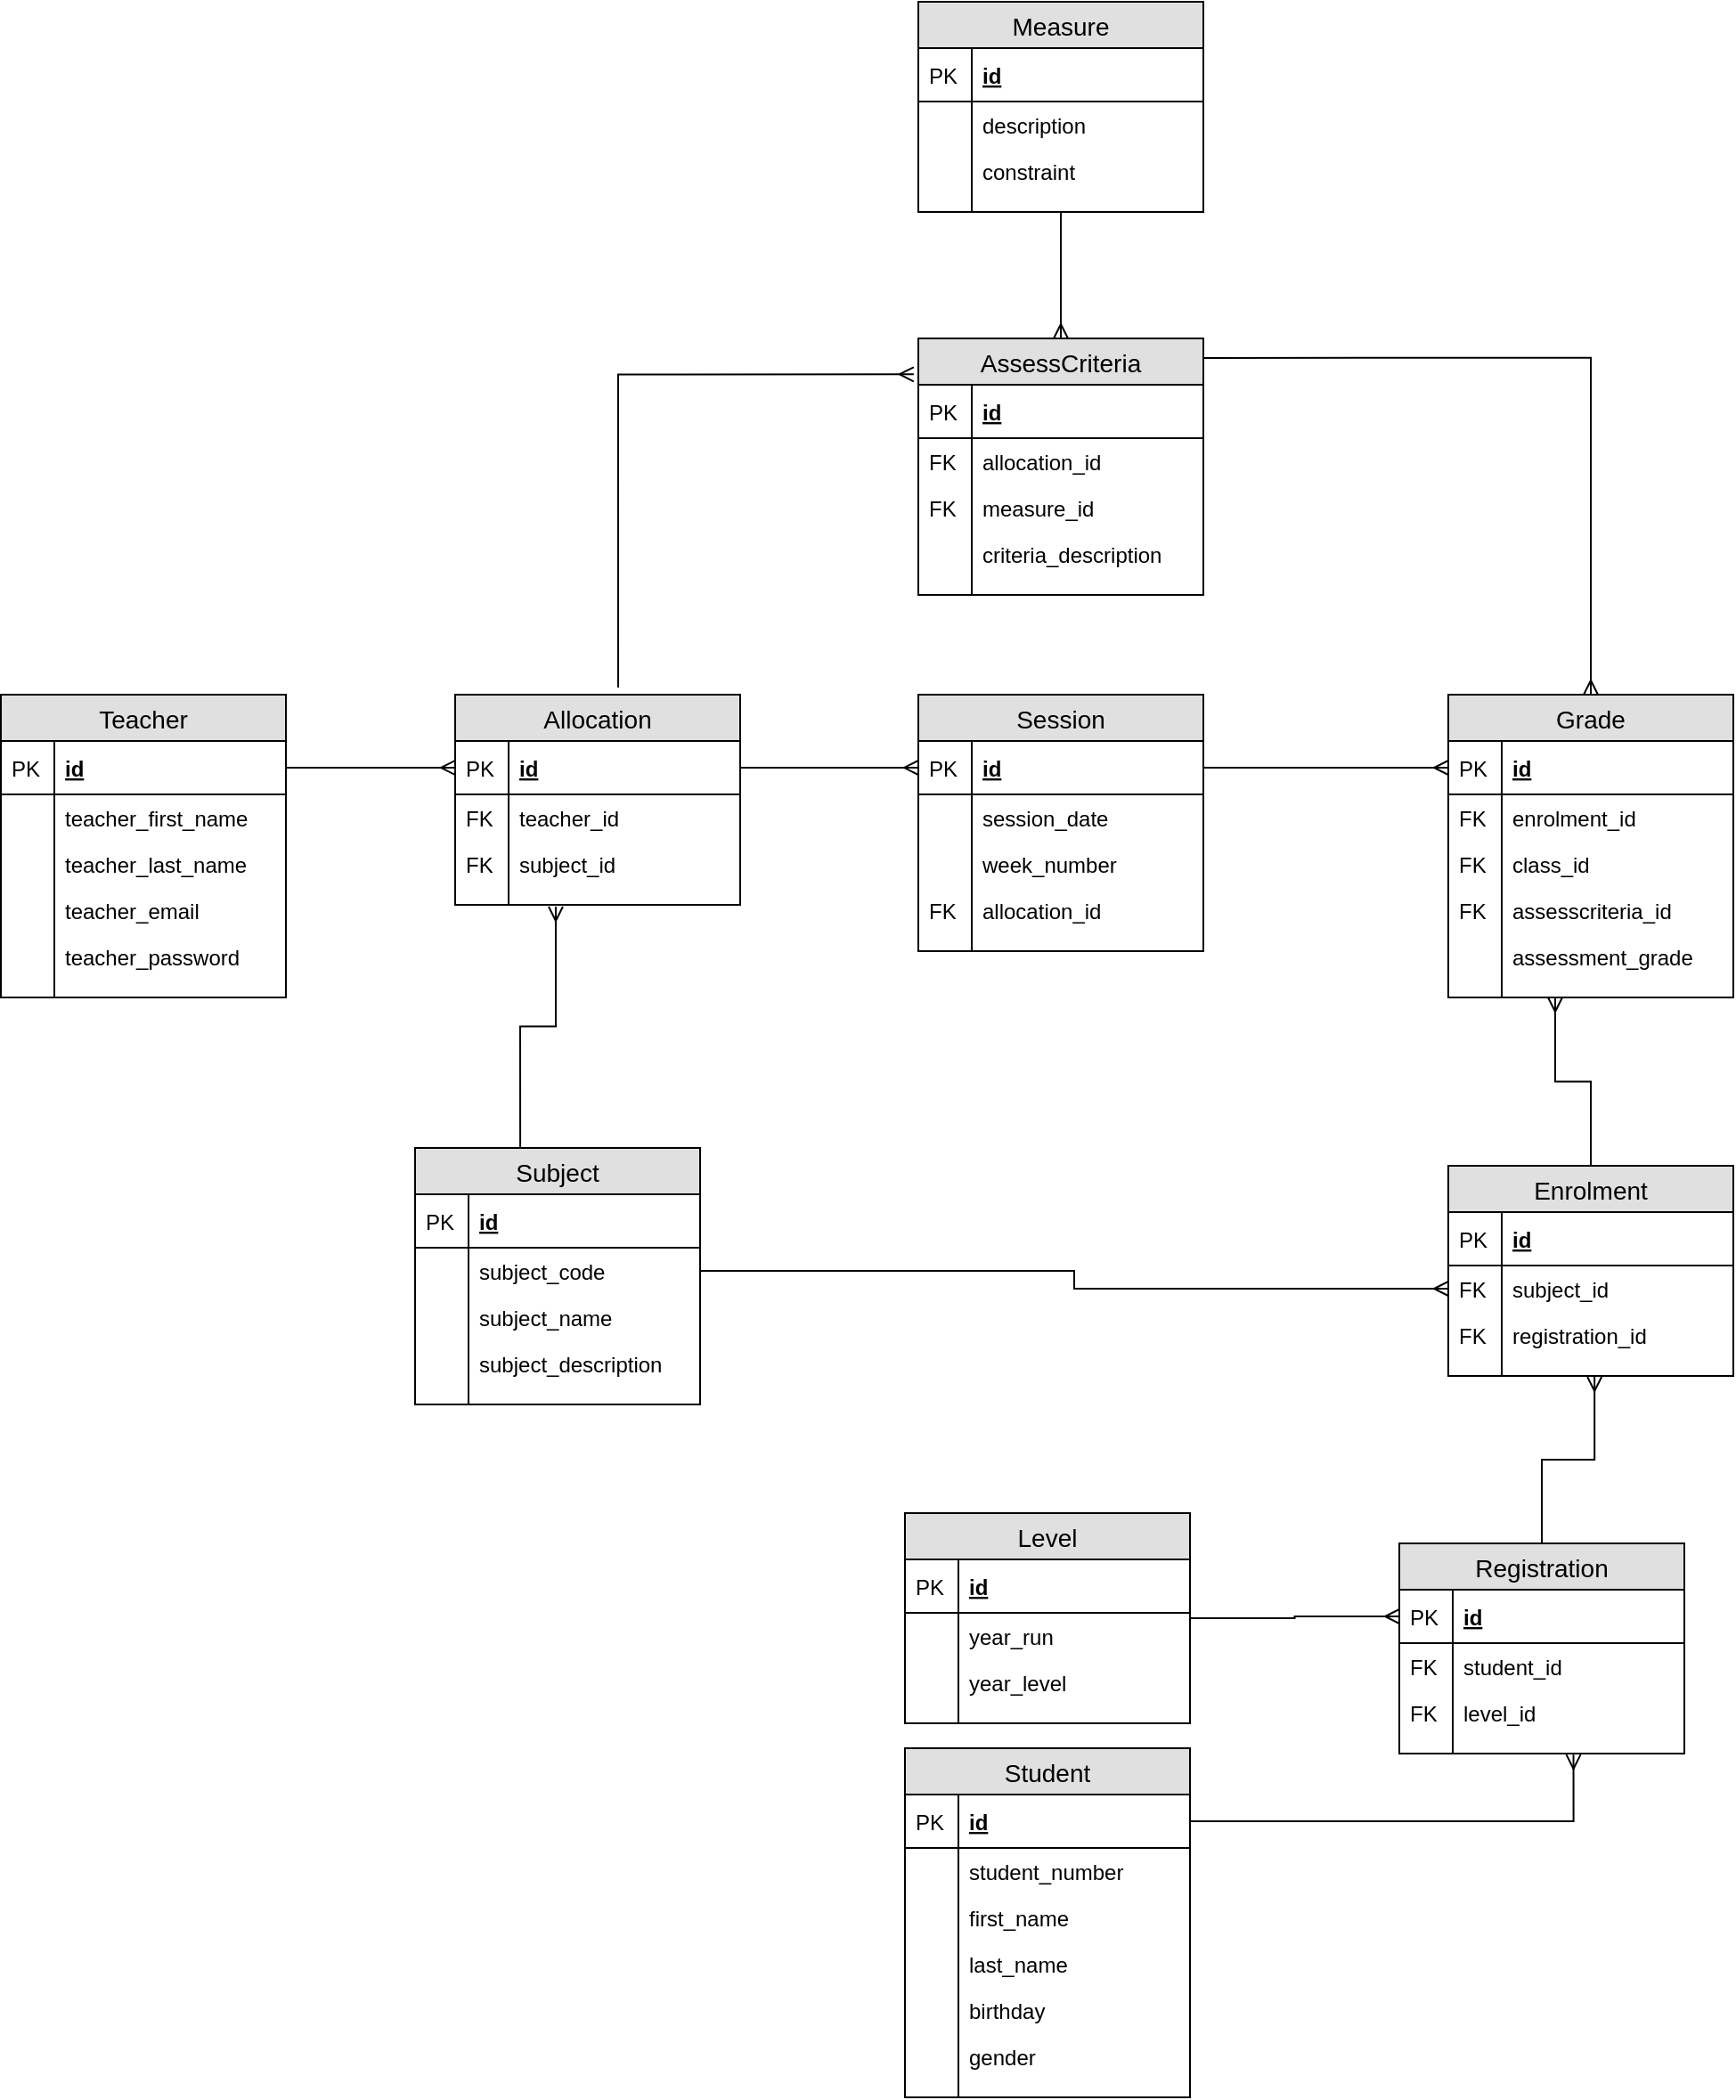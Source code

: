 <mxfile version="11.1.4" type="device"><diagram id="lTdD8TA1jYF_48Y1YNjF" name="Page-1"><mxGraphModel dx="1950" dy="767" grid="1" gridSize="10" guides="1" tooltips="1" connect="1" arrows="1" fold="1" page="1" pageScale="1" pageWidth="827" pageHeight="1169" math="0" shadow="0"><root><mxCell id="0"/><mxCell id="1" parent="0"/><mxCell id="vN0NbCQ3C35ymTK5zafw-1" value="Student" style="swimlane;fontStyle=0;childLayout=stackLayout;horizontal=1;startSize=26;fillColor=#e0e0e0;horizontalStack=0;resizeParent=1;resizeParentMax=0;resizeLast=0;collapsible=1;marginBottom=0;swimlaneFillColor=#ffffff;align=center;fontSize=14;" parent="1" vertex="1"><mxGeometry x="-205" y="1021.5" width="160" height="196" as="geometry"/></mxCell><mxCell id="vN0NbCQ3C35ymTK5zafw-2" value="id" style="shape=partialRectangle;top=0;left=0;right=0;bottom=1;align=left;verticalAlign=middle;fillColor=none;spacingLeft=34;spacingRight=4;overflow=hidden;rotatable=0;points=[[0,0.5],[1,0.5]];portConstraint=eastwest;dropTarget=0;fontStyle=5;fontSize=12;" parent="vN0NbCQ3C35ymTK5zafw-1" vertex="1"><mxGeometry y="26" width="160" height="30" as="geometry"/></mxCell><mxCell id="vN0NbCQ3C35ymTK5zafw-3" value="PK" style="shape=partialRectangle;top=0;left=0;bottom=0;fillColor=none;align=left;verticalAlign=middle;spacingLeft=4;spacingRight=4;overflow=hidden;rotatable=0;points=[];portConstraint=eastwest;part=1;fontSize=12;" parent="vN0NbCQ3C35ymTK5zafw-2" vertex="1" connectable="0"><mxGeometry width="30" height="30" as="geometry"/></mxCell><mxCell id="vN0NbCQ3C35ymTK5zafw-4" value="student_number" style="shape=partialRectangle;top=0;left=0;right=0;bottom=0;align=left;verticalAlign=top;fillColor=none;spacingLeft=34;spacingRight=4;overflow=hidden;rotatable=0;points=[[0,0.5],[1,0.5]];portConstraint=eastwest;dropTarget=0;fontSize=12;" parent="vN0NbCQ3C35ymTK5zafw-1" vertex="1"><mxGeometry y="56" width="160" height="26" as="geometry"/></mxCell><mxCell id="vN0NbCQ3C35ymTK5zafw-5" value="" style="shape=partialRectangle;top=0;left=0;bottom=0;fillColor=none;align=left;verticalAlign=top;spacingLeft=4;spacingRight=4;overflow=hidden;rotatable=0;points=[];portConstraint=eastwest;part=1;fontSize=12;" parent="vN0NbCQ3C35ymTK5zafw-4" vertex="1" connectable="0"><mxGeometry width="30" height="26" as="geometry"/></mxCell><mxCell id="vN0NbCQ3C35ymTK5zafw-17" value="first_name" style="shape=partialRectangle;top=0;left=0;right=0;bottom=0;align=left;verticalAlign=top;fillColor=none;spacingLeft=34;spacingRight=4;overflow=hidden;rotatable=0;points=[[0,0.5],[1,0.5]];portConstraint=eastwest;dropTarget=0;fontSize=12;" parent="vN0NbCQ3C35ymTK5zafw-1" vertex="1"><mxGeometry y="82" width="160" height="26" as="geometry"/></mxCell><mxCell id="vN0NbCQ3C35ymTK5zafw-18" value="" style="shape=partialRectangle;top=0;left=0;bottom=0;fillColor=none;align=left;verticalAlign=top;spacingLeft=4;spacingRight=4;overflow=hidden;rotatable=0;points=[];portConstraint=eastwest;part=1;fontSize=12;" parent="vN0NbCQ3C35ymTK5zafw-17" vertex="1" connectable="0"><mxGeometry width="30" height="26" as="geometry"/></mxCell><mxCell id="vN0NbCQ3C35ymTK5zafw-6" value="last_name" style="shape=partialRectangle;top=0;left=0;right=0;bottom=0;align=left;verticalAlign=top;fillColor=none;spacingLeft=34;spacingRight=4;overflow=hidden;rotatable=0;points=[[0,0.5],[1,0.5]];portConstraint=eastwest;dropTarget=0;fontSize=12;" parent="vN0NbCQ3C35ymTK5zafw-1" vertex="1"><mxGeometry y="108" width="160" height="26" as="geometry"/></mxCell><mxCell id="vN0NbCQ3C35ymTK5zafw-7" value="" style="shape=partialRectangle;top=0;left=0;bottom=0;fillColor=none;align=left;verticalAlign=top;spacingLeft=4;spacingRight=4;overflow=hidden;rotatable=0;points=[];portConstraint=eastwest;part=1;fontSize=12;" parent="vN0NbCQ3C35ymTK5zafw-6" vertex="1" connectable="0"><mxGeometry width="30" height="26" as="geometry"/></mxCell><mxCell id="vN0NbCQ3C35ymTK5zafw-8" value="birthday" style="shape=partialRectangle;top=0;left=0;right=0;bottom=0;align=left;verticalAlign=top;fillColor=none;spacingLeft=34;spacingRight=4;overflow=hidden;rotatable=0;points=[[0,0.5],[1,0.5]];portConstraint=eastwest;dropTarget=0;fontSize=12;" parent="vN0NbCQ3C35ymTK5zafw-1" vertex="1"><mxGeometry y="134" width="160" height="26" as="geometry"/></mxCell><mxCell id="vN0NbCQ3C35ymTK5zafw-9" value="" style="shape=partialRectangle;top=0;left=0;bottom=0;fillColor=none;align=left;verticalAlign=top;spacingLeft=4;spacingRight=4;overflow=hidden;rotatable=0;points=[];portConstraint=eastwest;part=1;fontSize=12;" parent="vN0NbCQ3C35ymTK5zafw-8" vertex="1" connectable="0"><mxGeometry width="30" height="26" as="geometry"/></mxCell><mxCell id="vN0NbCQ3C35ymTK5zafw-15" value="gender" style="shape=partialRectangle;top=0;left=0;right=0;bottom=0;align=left;verticalAlign=top;fillColor=none;spacingLeft=34;spacingRight=4;overflow=hidden;rotatable=0;points=[[0,0.5],[1,0.5]];portConstraint=eastwest;dropTarget=0;fontSize=12;" parent="vN0NbCQ3C35ymTK5zafw-1" vertex="1"><mxGeometry y="160" width="160" height="26" as="geometry"/></mxCell><mxCell id="vN0NbCQ3C35ymTK5zafw-16" value="" style="shape=partialRectangle;top=0;left=0;bottom=0;fillColor=none;align=left;verticalAlign=top;spacingLeft=4;spacingRight=4;overflow=hidden;rotatable=0;points=[];portConstraint=eastwest;part=1;fontSize=12;" parent="vN0NbCQ3C35ymTK5zafw-15" vertex="1" connectable="0"><mxGeometry width="30" height="26" as="geometry"/></mxCell><mxCell id="vN0NbCQ3C35ymTK5zafw-10" value="" style="shape=partialRectangle;top=0;left=0;right=0;bottom=0;align=left;verticalAlign=top;fillColor=none;spacingLeft=34;spacingRight=4;overflow=hidden;rotatable=0;points=[[0,0.5],[1,0.5]];portConstraint=eastwest;dropTarget=0;fontSize=12;" parent="vN0NbCQ3C35ymTK5zafw-1" vertex="1"><mxGeometry y="186" width="160" height="10" as="geometry"/></mxCell><mxCell id="vN0NbCQ3C35ymTK5zafw-11" value="" style="shape=partialRectangle;top=0;left=0;bottom=0;fillColor=none;align=left;verticalAlign=top;spacingLeft=4;spacingRight=4;overflow=hidden;rotatable=0;points=[];portConstraint=eastwest;part=1;fontSize=12;" parent="vN0NbCQ3C35ymTK5zafw-10" vertex="1" connectable="0"><mxGeometry width="30" height="10" as="geometry"/></mxCell><mxCell id="rYZXBtcoR5R6c33rj76q-25" style="edgeStyle=orthogonalEdgeStyle;rounded=0;orthogonalLoop=1;jettySize=auto;html=1;entryX=0;entryY=0.5;entryDx=0;entryDy=0;endArrow=ERmany;endFill=0;" parent="1" source="vN0NbCQ3C35ymTK5zafw-21" target="vN0NbCQ3C35ymTK5zafw-41" edge="1"><mxGeometry relative="1" as="geometry"/></mxCell><mxCell id="vN0NbCQ3C35ymTK5zafw-21" value="Level" style="swimlane;fontStyle=0;childLayout=stackLayout;horizontal=1;startSize=26;fillColor=#e0e0e0;horizontalStack=0;resizeParent=1;resizeParentMax=0;resizeLast=0;collapsible=1;marginBottom=0;swimlaneFillColor=#ffffff;align=center;fontSize=14;" parent="1" vertex="1"><mxGeometry x="-205" y="889.5" width="160" height="118" as="geometry"/></mxCell><mxCell id="vN0NbCQ3C35ymTK5zafw-22" value="id" style="shape=partialRectangle;top=0;left=0;right=0;bottom=1;align=left;verticalAlign=middle;fillColor=none;spacingLeft=34;spacingRight=4;overflow=hidden;rotatable=0;points=[[0,0.5],[1,0.5]];portConstraint=eastwest;dropTarget=0;fontStyle=5;fontSize=12;" parent="vN0NbCQ3C35ymTK5zafw-21" vertex="1"><mxGeometry y="26" width="160" height="30" as="geometry"/></mxCell><mxCell id="vN0NbCQ3C35ymTK5zafw-23" value="PK" style="shape=partialRectangle;top=0;left=0;bottom=0;fillColor=none;align=left;verticalAlign=middle;spacingLeft=4;spacingRight=4;overflow=hidden;rotatable=0;points=[];portConstraint=eastwest;part=1;fontSize=12;" parent="vN0NbCQ3C35ymTK5zafw-22" vertex="1" connectable="0"><mxGeometry width="30" height="30" as="geometry"/></mxCell><mxCell id="vN0NbCQ3C35ymTK5zafw-24" value="year_run" style="shape=partialRectangle;top=0;left=0;right=0;bottom=0;align=left;verticalAlign=top;fillColor=none;spacingLeft=34;spacingRight=4;overflow=hidden;rotatable=0;points=[[0,0.5],[1,0.5]];portConstraint=eastwest;dropTarget=0;fontSize=12;" parent="vN0NbCQ3C35ymTK5zafw-21" vertex="1"><mxGeometry y="56" width="160" height="26" as="geometry"/></mxCell><mxCell id="vN0NbCQ3C35ymTK5zafw-25" value="" style="shape=partialRectangle;top=0;left=0;bottom=0;fillColor=none;align=left;verticalAlign=top;spacingLeft=4;spacingRight=4;overflow=hidden;rotatable=0;points=[];portConstraint=eastwest;part=1;fontSize=12;" parent="vN0NbCQ3C35ymTK5zafw-24" vertex="1" connectable="0"><mxGeometry width="30" height="26" as="geometry"/></mxCell><mxCell id="vN0NbCQ3C35ymTK5zafw-26" value="year_level" style="shape=partialRectangle;top=0;left=0;right=0;bottom=0;align=left;verticalAlign=top;fillColor=none;spacingLeft=34;spacingRight=4;overflow=hidden;rotatable=0;points=[[0,0.5],[1,0.5]];portConstraint=eastwest;dropTarget=0;fontSize=12;" parent="vN0NbCQ3C35ymTK5zafw-21" vertex="1"><mxGeometry y="82" width="160" height="26" as="geometry"/></mxCell><mxCell id="vN0NbCQ3C35ymTK5zafw-27" value="" style="shape=partialRectangle;top=0;left=0;bottom=0;fillColor=none;align=left;verticalAlign=top;spacingLeft=4;spacingRight=4;overflow=hidden;rotatable=0;points=[];portConstraint=eastwest;part=1;fontSize=12;" parent="vN0NbCQ3C35ymTK5zafw-26" vertex="1" connectable="0"><mxGeometry width="30" height="26" as="geometry"/></mxCell><mxCell id="vN0NbCQ3C35ymTK5zafw-36" value="" style="shape=partialRectangle;top=0;left=0;right=0;bottom=0;align=left;verticalAlign=top;fillColor=none;spacingLeft=34;spacingRight=4;overflow=hidden;rotatable=0;points=[[0,0.5],[1,0.5]];portConstraint=eastwest;dropTarget=0;fontSize=12;" parent="vN0NbCQ3C35ymTK5zafw-21" vertex="1"><mxGeometry y="108" width="160" height="10" as="geometry"/></mxCell><mxCell id="vN0NbCQ3C35ymTK5zafw-37" value="" style="shape=partialRectangle;top=0;left=0;bottom=0;fillColor=none;align=left;verticalAlign=top;spacingLeft=4;spacingRight=4;overflow=hidden;rotatable=0;points=[];portConstraint=eastwest;part=1;fontSize=12;" parent="vN0NbCQ3C35ymTK5zafw-36" vertex="1" connectable="0"><mxGeometry width="30" height="10" as="geometry"/></mxCell><mxCell id="rYZXBtcoR5R6c33rj76q-24" style="edgeStyle=orthogonalEdgeStyle;rounded=0;orthogonalLoop=1;jettySize=auto;html=1;endArrow=ERmany;endFill=0;entryX=0.513;entryY=1.047;entryDx=0;entryDy=0;entryPerimeter=0;" parent="1" source="vN0NbCQ3C35ymTK5zafw-40" target="rYZXBtcoR5R6c33rj76q-10" edge="1"><mxGeometry relative="1" as="geometry"><mxPoint x="152.5" y="808.5" as="targetPoint"/></mxGeometry></mxCell><mxCell id="vN0NbCQ3C35ymTK5zafw-40" value="Registration" style="swimlane;fontStyle=0;childLayout=stackLayout;horizontal=1;startSize=26;fillColor=#e0e0e0;horizontalStack=0;resizeParent=1;resizeParentMax=0;resizeLast=0;collapsible=1;marginBottom=0;swimlaneFillColor=#ffffff;align=center;fontSize=14;" parent="1" vertex="1"><mxGeometry x="72.5" y="906.5" width="160" height="118" as="geometry"/></mxCell><mxCell id="vN0NbCQ3C35ymTK5zafw-41" value="id" style="shape=partialRectangle;top=0;left=0;right=0;bottom=1;align=left;verticalAlign=middle;fillColor=none;spacingLeft=34;spacingRight=4;overflow=hidden;rotatable=0;points=[[0,0.5],[1,0.5]];portConstraint=eastwest;dropTarget=0;fontStyle=5;fontSize=12;" parent="vN0NbCQ3C35ymTK5zafw-40" vertex="1"><mxGeometry y="26" width="160" height="30" as="geometry"/></mxCell><mxCell id="vN0NbCQ3C35ymTK5zafw-42" value="PK" style="shape=partialRectangle;top=0;left=0;bottom=0;fillColor=none;align=left;verticalAlign=middle;spacingLeft=4;spacingRight=4;overflow=hidden;rotatable=0;points=[];portConstraint=eastwest;part=1;fontSize=12;" parent="vN0NbCQ3C35ymTK5zafw-41" vertex="1" connectable="0"><mxGeometry width="30" height="30" as="geometry"/></mxCell><mxCell id="vN0NbCQ3C35ymTK5zafw-43" value="student_id" style="shape=partialRectangle;top=0;left=0;right=0;bottom=0;align=left;verticalAlign=top;fillColor=none;spacingLeft=34;spacingRight=4;overflow=hidden;rotatable=0;points=[[0,0.5],[1,0.5]];portConstraint=eastwest;dropTarget=0;fontSize=12;" parent="vN0NbCQ3C35ymTK5zafw-40" vertex="1"><mxGeometry y="56" width="160" height="26" as="geometry"/></mxCell><mxCell id="vN0NbCQ3C35ymTK5zafw-44" value="FK" style="shape=partialRectangle;top=0;left=0;bottom=0;fillColor=none;align=left;verticalAlign=top;spacingLeft=4;spacingRight=4;overflow=hidden;rotatable=0;points=[];portConstraint=eastwest;part=1;fontSize=12;" parent="vN0NbCQ3C35ymTK5zafw-43" vertex="1" connectable="0"><mxGeometry width="30" height="26" as="geometry"/></mxCell><mxCell id="vN0NbCQ3C35ymTK5zafw-45" value="level_id" style="shape=partialRectangle;top=0;left=0;right=0;bottom=0;align=left;verticalAlign=top;fillColor=none;spacingLeft=34;spacingRight=4;overflow=hidden;rotatable=0;points=[[0,0.5],[1,0.5]];portConstraint=eastwest;dropTarget=0;fontSize=12;" parent="vN0NbCQ3C35ymTK5zafw-40" vertex="1"><mxGeometry y="82" width="160" height="26" as="geometry"/></mxCell><mxCell id="vN0NbCQ3C35ymTK5zafw-46" value="FK" style="shape=partialRectangle;top=0;left=0;bottom=0;fillColor=none;align=left;verticalAlign=top;spacingLeft=4;spacingRight=4;overflow=hidden;rotatable=0;points=[];portConstraint=eastwest;part=1;fontSize=12;" parent="vN0NbCQ3C35ymTK5zafw-45" vertex="1" connectable="0"><mxGeometry width="30" height="26" as="geometry"/></mxCell><mxCell id="vN0NbCQ3C35ymTK5zafw-47" value="" style="shape=partialRectangle;top=0;left=0;right=0;bottom=0;align=left;verticalAlign=top;fillColor=none;spacingLeft=34;spacingRight=4;overflow=hidden;rotatable=0;points=[[0,0.5],[1,0.5]];portConstraint=eastwest;dropTarget=0;fontSize=12;" parent="vN0NbCQ3C35ymTK5zafw-40" vertex="1"><mxGeometry y="108" width="160" height="10" as="geometry"/></mxCell><mxCell id="vN0NbCQ3C35ymTK5zafw-48" value="" style="shape=partialRectangle;top=0;left=0;bottom=0;fillColor=none;align=left;verticalAlign=top;spacingLeft=4;spacingRight=4;overflow=hidden;rotatable=0;points=[];portConstraint=eastwest;part=1;fontSize=12;" parent="vN0NbCQ3C35ymTK5zafw-47" vertex="1" connectable="0"><mxGeometry width="30" height="10" as="geometry"/></mxCell><mxCell id="vN0NbCQ3C35ymTK5zafw-57" value="Teacher" style="swimlane;fontStyle=0;childLayout=stackLayout;horizontal=1;startSize=26;fillColor=#e0e0e0;horizontalStack=0;resizeParent=1;resizeParentMax=0;resizeLast=0;collapsible=1;marginBottom=0;swimlaneFillColor=#ffffff;align=center;fontSize=14;" parent="1" vertex="1"><mxGeometry x="-712.5" y="430" width="160" height="170" as="geometry"/></mxCell><mxCell id="vN0NbCQ3C35ymTK5zafw-58" value="id" style="shape=partialRectangle;top=0;left=0;right=0;bottom=1;align=left;verticalAlign=middle;fillColor=none;spacingLeft=34;spacingRight=4;overflow=hidden;rotatable=0;points=[[0,0.5],[1,0.5]];portConstraint=eastwest;dropTarget=0;fontStyle=5;fontSize=12;" parent="vN0NbCQ3C35ymTK5zafw-57" vertex="1"><mxGeometry y="26" width="160" height="30" as="geometry"/></mxCell><mxCell id="vN0NbCQ3C35ymTK5zafw-59" value="PK" style="shape=partialRectangle;top=0;left=0;bottom=0;fillColor=none;align=left;verticalAlign=middle;spacingLeft=4;spacingRight=4;overflow=hidden;rotatable=0;points=[];portConstraint=eastwest;part=1;fontSize=12;" parent="vN0NbCQ3C35ymTK5zafw-58" vertex="1" connectable="0"><mxGeometry width="30" height="30" as="geometry"/></mxCell><mxCell id="vN0NbCQ3C35ymTK5zafw-60" value="teacher_first_name" style="shape=partialRectangle;top=0;left=0;right=0;bottom=0;align=left;verticalAlign=top;fillColor=none;spacingLeft=34;spacingRight=4;overflow=hidden;rotatable=0;points=[[0,0.5],[1,0.5]];portConstraint=eastwest;dropTarget=0;fontSize=12;" parent="vN0NbCQ3C35ymTK5zafw-57" vertex="1"><mxGeometry y="56" width="160" height="26" as="geometry"/></mxCell><mxCell id="vN0NbCQ3C35ymTK5zafw-61" value="" style="shape=partialRectangle;top=0;left=0;bottom=0;fillColor=none;align=left;verticalAlign=top;spacingLeft=4;spacingRight=4;overflow=hidden;rotatable=0;points=[];portConstraint=eastwest;part=1;fontSize=12;" parent="vN0NbCQ3C35ymTK5zafw-60" vertex="1" connectable="0"><mxGeometry width="30" height="26" as="geometry"/></mxCell><mxCell id="pyqoF9WILCzjpf2YK6mO-19" value="teacher_last_name" style="shape=partialRectangle;top=0;left=0;right=0;bottom=0;align=left;verticalAlign=top;fillColor=none;spacingLeft=34;spacingRight=4;overflow=hidden;rotatable=0;points=[[0,0.5],[1,0.5]];portConstraint=eastwest;dropTarget=0;fontSize=12;" vertex="1" parent="vN0NbCQ3C35ymTK5zafw-57"><mxGeometry y="82" width="160" height="26" as="geometry"/></mxCell><mxCell id="pyqoF9WILCzjpf2YK6mO-20" value="" style="shape=partialRectangle;top=0;left=0;bottom=0;fillColor=none;align=left;verticalAlign=top;spacingLeft=4;spacingRight=4;overflow=hidden;rotatable=0;points=[];portConstraint=eastwest;part=1;fontSize=12;" vertex="1" connectable="0" parent="pyqoF9WILCzjpf2YK6mO-19"><mxGeometry width="30" height="26" as="geometry"/></mxCell><mxCell id="vN0NbCQ3C35ymTK5zafw-62" value="teacher_email" style="shape=partialRectangle;top=0;left=0;right=0;bottom=0;align=left;verticalAlign=top;fillColor=none;spacingLeft=34;spacingRight=4;overflow=hidden;rotatable=0;points=[[0,0.5],[1,0.5]];portConstraint=eastwest;dropTarget=0;fontSize=12;" parent="vN0NbCQ3C35ymTK5zafw-57" vertex="1"><mxGeometry y="108" width="160" height="26" as="geometry"/></mxCell><mxCell id="vN0NbCQ3C35ymTK5zafw-63" value="" style="shape=partialRectangle;top=0;left=0;bottom=0;fillColor=none;align=left;verticalAlign=top;spacingLeft=4;spacingRight=4;overflow=hidden;rotatable=0;points=[];portConstraint=eastwest;part=1;fontSize=12;" parent="vN0NbCQ3C35ymTK5zafw-62" vertex="1" connectable="0"><mxGeometry width="30" height="26" as="geometry"/></mxCell><mxCell id="vN0NbCQ3C35ymTK5zafw-66" value="teacher_password" style="shape=partialRectangle;top=0;left=0;right=0;bottom=0;align=left;verticalAlign=top;fillColor=none;spacingLeft=34;spacingRight=4;overflow=hidden;rotatable=0;points=[[0,0.5],[1,0.5]];portConstraint=eastwest;dropTarget=0;fontSize=12;" parent="vN0NbCQ3C35ymTK5zafw-57" vertex="1"><mxGeometry y="134" width="160" height="26" as="geometry"/></mxCell><mxCell id="vN0NbCQ3C35ymTK5zafw-67" value="" style="shape=partialRectangle;top=0;left=0;bottom=0;fillColor=none;align=left;verticalAlign=top;spacingLeft=4;spacingRight=4;overflow=hidden;rotatable=0;points=[];portConstraint=eastwest;part=1;fontSize=12;" parent="vN0NbCQ3C35ymTK5zafw-66" vertex="1" connectable="0"><mxGeometry width="30" height="26" as="geometry"/></mxCell><mxCell id="vN0NbCQ3C35ymTK5zafw-64" value="" style="shape=partialRectangle;top=0;left=0;right=0;bottom=0;align=left;verticalAlign=top;fillColor=none;spacingLeft=34;spacingRight=4;overflow=hidden;rotatable=0;points=[[0,0.5],[1,0.5]];portConstraint=eastwest;dropTarget=0;fontSize=12;" parent="vN0NbCQ3C35ymTK5zafw-57" vertex="1"><mxGeometry y="160" width="160" height="10" as="geometry"/></mxCell><mxCell id="vN0NbCQ3C35ymTK5zafw-65" value="" style="shape=partialRectangle;top=0;left=0;bottom=0;fillColor=none;align=left;verticalAlign=top;spacingLeft=4;spacingRight=4;overflow=hidden;rotatable=0;points=[];portConstraint=eastwest;part=1;fontSize=12;" parent="vN0NbCQ3C35ymTK5zafw-64" vertex="1" connectable="0"><mxGeometry width="30" height="10" as="geometry"/></mxCell><mxCell id="rYZXBtcoR5R6c33rj76q-23" style="edgeStyle=orthogonalEdgeStyle;rounded=0;orthogonalLoop=1;jettySize=auto;html=1;entryX=0;entryY=0.5;entryDx=0;entryDy=0;endArrow=ERmany;endFill=0;exitX=1;exitY=0.5;exitDx=0;exitDy=0;" parent="1" source="vN0NbCQ3C35ymTK5zafw-71" target="rYZXBtcoR5R6c33rj76q-4" edge="1"><mxGeometry relative="1" as="geometry"><mxPoint x="-307.5" y="754.5" as="sourcePoint"/></mxGeometry></mxCell><mxCell id="vN0NbCQ3C35ymTK5zafw-68" value="Subject" style="swimlane;fontStyle=0;childLayout=stackLayout;horizontal=1;startSize=26;fillColor=#e0e0e0;horizontalStack=0;resizeParent=1;resizeParentMax=0;resizeLast=0;collapsible=1;marginBottom=0;swimlaneFillColor=#ffffff;align=center;fontSize=14;" parent="1" vertex="1"><mxGeometry x="-480" y="684.5" width="160" height="144" as="geometry"/></mxCell><mxCell id="vN0NbCQ3C35ymTK5zafw-69" value="id" style="shape=partialRectangle;top=0;left=0;right=0;bottom=1;align=left;verticalAlign=middle;fillColor=none;spacingLeft=34;spacingRight=4;overflow=hidden;rotatable=0;points=[[0,0.5],[1,0.5]];portConstraint=eastwest;dropTarget=0;fontStyle=5;fontSize=12;" parent="vN0NbCQ3C35ymTK5zafw-68" vertex="1"><mxGeometry y="26" width="160" height="30" as="geometry"/></mxCell><mxCell id="vN0NbCQ3C35ymTK5zafw-70" value="PK" style="shape=partialRectangle;top=0;left=0;bottom=0;fillColor=none;align=left;verticalAlign=middle;spacingLeft=4;spacingRight=4;overflow=hidden;rotatable=0;points=[];portConstraint=eastwest;part=1;fontSize=12;" parent="vN0NbCQ3C35ymTK5zafw-69" vertex="1" connectable="0"><mxGeometry width="30" height="30" as="geometry"/></mxCell><mxCell id="vN0NbCQ3C35ymTK5zafw-71" value="subject_code" style="shape=partialRectangle;top=0;left=0;right=0;bottom=0;align=left;verticalAlign=top;fillColor=none;spacingLeft=34;spacingRight=4;overflow=hidden;rotatable=0;points=[[0,0.5],[1,0.5]];portConstraint=eastwest;dropTarget=0;fontSize=12;" parent="vN0NbCQ3C35ymTK5zafw-68" vertex="1"><mxGeometry y="56" width="160" height="26" as="geometry"/></mxCell><mxCell id="vN0NbCQ3C35ymTK5zafw-72" value="" style="shape=partialRectangle;top=0;left=0;bottom=0;fillColor=none;align=left;verticalAlign=top;spacingLeft=4;spacingRight=4;overflow=hidden;rotatable=0;points=[];portConstraint=eastwest;part=1;fontSize=12;" parent="vN0NbCQ3C35ymTK5zafw-71" vertex="1" connectable="0"><mxGeometry width="30" height="26" as="geometry"/></mxCell><mxCell id="vN0NbCQ3C35ymTK5zafw-73" value="subject_name" style="shape=partialRectangle;top=0;left=0;right=0;bottom=0;align=left;verticalAlign=top;fillColor=none;spacingLeft=34;spacingRight=4;overflow=hidden;rotatable=0;points=[[0,0.5],[1,0.5]];portConstraint=eastwest;dropTarget=0;fontSize=12;" parent="vN0NbCQ3C35ymTK5zafw-68" vertex="1"><mxGeometry y="82" width="160" height="26" as="geometry"/></mxCell><mxCell id="vN0NbCQ3C35ymTK5zafw-74" value="" style="shape=partialRectangle;top=0;left=0;bottom=0;fillColor=none;align=left;verticalAlign=top;spacingLeft=4;spacingRight=4;overflow=hidden;rotatable=0;points=[];portConstraint=eastwest;part=1;fontSize=12;" parent="vN0NbCQ3C35ymTK5zafw-73" vertex="1" connectable="0"><mxGeometry width="30" height="26" as="geometry"/></mxCell><mxCell id="vN0NbCQ3C35ymTK5zafw-75" value="subject_description" style="shape=partialRectangle;top=0;left=0;right=0;bottom=0;align=left;verticalAlign=top;fillColor=none;spacingLeft=34;spacingRight=4;overflow=hidden;rotatable=0;points=[[0,0.5],[1,0.5]];portConstraint=eastwest;dropTarget=0;fontSize=12;" parent="vN0NbCQ3C35ymTK5zafw-68" vertex="1"><mxGeometry y="108" width="160" height="26" as="geometry"/></mxCell><mxCell id="vN0NbCQ3C35ymTK5zafw-76" value="" style="shape=partialRectangle;top=0;left=0;bottom=0;fillColor=none;align=left;verticalAlign=top;spacingLeft=4;spacingRight=4;overflow=hidden;rotatable=0;points=[];portConstraint=eastwest;part=1;fontSize=12;" parent="vN0NbCQ3C35ymTK5zafw-75" vertex="1" connectable="0"><mxGeometry width="30" height="26" as="geometry"/></mxCell><mxCell id="vN0NbCQ3C35ymTK5zafw-77" value="" style="shape=partialRectangle;top=0;left=0;right=0;bottom=0;align=left;verticalAlign=top;fillColor=none;spacingLeft=34;spacingRight=4;overflow=hidden;rotatable=0;points=[[0,0.5],[1,0.5]];portConstraint=eastwest;dropTarget=0;fontSize=12;" parent="vN0NbCQ3C35ymTK5zafw-68" vertex="1"><mxGeometry y="134" width="160" height="10" as="geometry"/></mxCell><mxCell id="vN0NbCQ3C35ymTK5zafw-78" value="" style="shape=partialRectangle;top=0;left=0;bottom=0;fillColor=none;align=left;verticalAlign=top;spacingLeft=4;spacingRight=4;overflow=hidden;rotatable=0;points=[];portConstraint=eastwest;part=1;fontSize=12;" parent="vN0NbCQ3C35ymTK5zafw-77" vertex="1" connectable="0"><mxGeometry width="30" height="10" as="geometry"/></mxCell><mxCell id="vN0NbCQ3C35ymTK5zafw-79" value="Allocation" style="swimlane;fontStyle=0;childLayout=stackLayout;horizontal=1;startSize=26;fillColor=#e0e0e0;horizontalStack=0;resizeParent=1;resizeParentMax=0;resizeLast=0;collapsible=1;marginBottom=0;swimlaneFillColor=#ffffff;align=center;fontSize=14;" parent="1" vertex="1"><mxGeometry x="-457.5" y="430" width="160" height="118" as="geometry"/></mxCell><mxCell id="vN0NbCQ3C35ymTK5zafw-80" value="id" style="shape=partialRectangle;top=0;left=0;right=0;bottom=1;align=left;verticalAlign=middle;fillColor=none;spacingLeft=34;spacingRight=4;overflow=hidden;rotatable=0;points=[[0,0.5],[1,0.5]];portConstraint=eastwest;dropTarget=0;fontStyle=5;fontSize=12;" parent="vN0NbCQ3C35ymTK5zafw-79" vertex="1"><mxGeometry y="26" width="160" height="30" as="geometry"/></mxCell><mxCell id="vN0NbCQ3C35ymTK5zafw-81" value="PK" style="shape=partialRectangle;top=0;left=0;bottom=0;fillColor=none;align=left;verticalAlign=middle;spacingLeft=4;spacingRight=4;overflow=hidden;rotatable=0;points=[];portConstraint=eastwest;part=1;fontSize=12;" parent="vN0NbCQ3C35ymTK5zafw-80" vertex="1" connectable="0"><mxGeometry width="30" height="30" as="geometry"/></mxCell><mxCell id="vN0NbCQ3C35ymTK5zafw-82" value="teacher_id" style="shape=partialRectangle;top=0;left=0;right=0;bottom=0;align=left;verticalAlign=top;fillColor=none;spacingLeft=34;spacingRight=4;overflow=hidden;rotatable=0;points=[[0,0.5],[1,0.5]];portConstraint=eastwest;dropTarget=0;fontSize=12;" parent="vN0NbCQ3C35ymTK5zafw-79" vertex="1"><mxGeometry y="56" width="160" height="26" as="geometry"/></mxCell><mxCell id="vN0NbCQ3C35ymTK5zafw-83" value="FK" style="shape=partialRectangle;top=0;left=0;bottom=0;fillColor=none;align=left;verticalAlign=top;spacingLeft=4;spacingRight=4;overflow=hidden;rotatable=0;points=[];portConstraint=eastwest;part=1;fontSize=12;" parent="vN0NbCQ3C35ymTK5zafw-82" vertex="1" connectable="0"><mxGeometry width="30" height="26" as="geometry"/></mxCell><mxCell id="vN0NbCQ3C35ymTK5zafw-84" value="subject_id" style="shape=partialRectangle;top=0;left=0;right=0;bottom=0;align=left;verticalAlign=top;fillColor=none;spacingLeft=34;spacingRight=4;overflow=hidden;rotatable=0;points=[[0,0.5],[1,0.5]];portConstraint=eastwest;dropTarget=0;fontSize=12;" parent="vN0NbCQ3C35ymTK5zafw-79" vertex="1"><mxGeometry y="82" width="160" height="26" as="geometry"/></mxCell><mxCell id="vN0NbCQ3C35ymTK5zafw-85" value="FK" style="shape=partialRectangle;top=0;left=0;bottom=0;fillColor=none;align=left;verticalAlign=top;spacingLeft=4;spacingRight=4;overflow=hidden;rotatable=0;points=[];portConstraint=eastwest;part=1;fontSize=12;" parent="vN0NbCQ3C35ymTK5zafw-84" vertex="1" connectable="0"><mxGeometry width="30" height="26" as="geometry"/></mxCell><mxCell id="vN0NbCQ3C35ymTK5zafw-88" value="" style="shape=partialRectangle;top=0;left=0;right=0;bottom=0;align=left;verticalAlign=top;fillColor=none;spacingLeft=34;spacingRight=4;overflow=hidden;rotatable=0;points=[[0,0.5],[1,0.5]];portConstraint=eastwest;dropTarget=0;fontSize=12;" parent="vN0NbCQ3C35ymTK5zafw-79" vertex="1"><mxGeometry y="108" width="160" height="10" as="geometry"/></mxCell><mxCell id="vN0NbCQ3C35ymTK5zafw-89" value="" style="shape=partialRectangle;top=0;left=0;bottom=0;fillColor=none;align=left;verticalAlign=top;spacingLeft=4;spacingRight=4;overflow=hidden;rotatable=0;points=[];portConstraint=eastwest;part=1;fontSize=12;" parent="vN0NbCQ3C35ymTK5zafw-88" vertex="1" connectable="0"><mxGeometry width="30" height="10" as="geometry"/></mxCell><mxCell id="Kl_sz5Zn_KdUe4uZ93-3-7" style="edgeStyle=orthogonalEdgeStyle;rounded=0;orthogonalLoop=1;jettySize=auto;html=1;entryX=0;entryY=0.5;entryDx=0;entryDy=0;startArrow=none;startFill=0;endArrow=ERmany;endFill=0;" parent="1" source="vN0NbCQ3C35ymTK5zafw-58" target="vN0NbCQ3C35ymTK5zafw-80" edge="1"><mxGeometry relative="1" as="geometry"/></mxCell><mxCell id="Kl_sz5Zn_KdUe4uZ93-3-8" style="edgeStyle=orthogonalEdgeStyle;rounded=0;orthogonalLoop=1;jettySize=auto;html=1;startArrow=ERmany;startFill=0;endArrow=none;endFill=0;exitX=0.353;exitY=1.1;exitDx=0;exitDy=0;exitPerimeter=0;entryX=0.369;entryY=0;entryDx=0;entryDy=0;entryPerimeter=0;" parent="1" source="vN0NbCQ3C35ymTK5zafw-88" target="vN0NbCQ3C35ymTK5zafw-68" edge="1"><mxGeometry relative="1" as="geometry"><mxPoint x="-401" y="820" as="targetPoint"/></mxGeometry></mxCell><mxCell id="Kl_sz5Zn_KdUe4uZ93-3-9" value="Session" style="swimlane;fontStyle=0;childLayout=stackLayout;horizontal=1;startSize=26;fillColor=#e0e0e0;horizontalStack=0;resizeParent=1;resizeParentMax=0;resizeLast=0;collapsible=1;marginBottom=0;swimlaneFillColor=#ffffff;align=center;fontSize=14;" parent="1" vertex="1"><mxGeometry x="-197.5" y="430" width="160" height="144" as="geometry"/></mxCell><mxCell id="Kl_sz5Zn_KdUe4uZ93-3-10" value="id" style="shape=partialRectangle;top=0;left=0;right=0;bottom=1;align=left;verticalAlign=middle;fillColor=none;spacingLeft=34;spacingRight=4;overflow=hidden;rotatable=0;points=[[0,0.5],[1,0.5]];portConstraint=eastwest;dropTarget=0;fontStyle=5;fontSize=12;" parent="Kl_sz5Zn_KdUe4uZ93-3-9" vertex="1"><mxGeometry y="26" width="160" height="30" as="geometry"/></mxCell><mxCell id="Kl_sz5Zn_KdUe4uZ93-3-11" value="PK" style="shape=partialRectangle;top=0;left=0;bottom=0;fillColor=none;align=left;verticalAlign=middle;spacingLeft=4;spacingRight=4;overflow=hidden;rotatable=0;points=[];portConstraint=eastwest;part=1;fontSize=12;" parent="Kl_sz5Zn_KdUe4uZ93-3-10" vertex="1" connectable="0"><mxGeometry width="30" height="30" as="geometry"/></mxCell><mxCell id="Kl_sz5Zn_KdUe4uZ93-3-12" value="session_date" style="shape=partialRectangle;top=0;left=0;right=0;bottom=0;align=left;verticalAlign=top;fillColor=none;spacingLeft=34;spacingRight=4;overflow=hidden;rotatable=0;points=[[0,0.5],[1,0.5]];portConstraint=eastwest;dropTarget=0;fontSize=12;" parent="Kl_sz5Zn_KdUe4uZ93-3-9" vertex="1"><mxGeometry y="56" width="160" height="26" as="geometry"/></mxCell><mxCell id="Kl_sz5Zn_KdUe4uZ93-3-13" value="" style="shape=partialRectangle;top=0;left=0;bottom=0;fillColor=none;align=left;verticalAlign=top;spacingLeft=4;spacingRight=4;overflow=hidden;rotatable=0;points=[];portConstraint=eastwest;part=1;fontSize=12;" parent="Kl_sz5Zn_KdUe4uZ93-3-12" vertex="1" connectable="0"><mxGeometry width="30" height="26" as="geometry"/></mxCell><mxCell id="Kl_sz5Zn_KdUe4uZ93-3-14" value="week_number" style="shape=partialRectangle;top=0;left=0;right=0;bottom=0;align=left;verticalAlign=top;fillColor=none;spacingLeft=34;spacingRight=4;overflow=hidden;rotatable=0;points=[[0,0.5],[1,0.5]];portConstraint=eastwest;dropTarget=0;fontSize=12;" parent="Kl_sz5Zn_KdUe4uZ93-3-9" vertex="1"><mxGeometry y="82" width="160" height="26" as="geometry"/></mxCell><mxCell id="Kl_sz5Zn_KdUe4uZ93-3-15" value="" style="shape=partialRectangle;top=0;left=0;bottom=0;fillColor=none;align=left;verticalAlign=top;spacingLeft=4;spacingRight=4;overflow=hidden;rotatable=0;points=[];portConstraint=eastwest;part=1;fontSize=12;" parent="Kl_sz5Zn_KdUe4uZ93-3-14" vertex="1" connectable="0"><mxGeometry width="30" height="26" as="geometry"/></mxCell><mxCell id="Kl_sz5Zn_KdUe4uZ93-3-19" value="allocation_id" style="shape=partialRectangle;top=0;left=0;right=0;bottom=0;align=left;verticalAlign=top;fillColor=none;spacingLeft=34;spacingRight=4;overflow=hidden;rotatable=0;points=[[0,0.5],[1,0.5]];portConstraint=eastwest;dropTarget=0;fontSize=12;" parent="Kl_sz5Zn_KdUe4uZ93-3-9" vertex="1"><mxGeometry y="108" width="160" height="26" as="geometry"/></mxCell><mxCell id="Kl_sz5Zn_KdUe4uZ93-3-20" value="FK" style="shape=partialRectangle;top=0;left=0;bottom=0;fillColor=none;align=left;verticalAlign=top;spacingLeft=4;spacingRight=4;overflow=hidden;rotatable=0;points=[];portConstraint=eastwest;part=1;fontSize=12;" parent="Kl_sz5Zn_KdUe4uZ93-3-19" vertex="1" connectable="0"><mxGeometry width="30" height="26" as="geometry"/></mxCell><mxCell id="Kl_sz5Zn_KdUe4uZ93-3-16" value="" style="shape=partialRectangle;top=0;left=0;right=0;bottom=0;align=left;verticalAlign=top;fillColor=none;spacingLeft=34;spacingRight=4;overflow=hidden;rotatable=0;points=[[0,0.5],[1,0.5]];portConstraint=eastwest;dropTarget=0;fontSize=12;" parent="Kl_sz5Zn_KdUe4uZ93-3-9" vertex="1"><mxGeometry y="134" width="160" height="10" as="geometry"/></mxCell><mxCell id="Kl_sz5Zn_KdUe4uZ93-3-17" value="" style="shape=partialRectangle;top=0;left=0;bottom=0;fillColor=none;align=left;verticalAlign=top;spacingLeft=4;spacingRight=4;overflow=hidden;rotatable=0;points=[];portConstraint=eastwest;part=1;fontSize=12;" parent="Kl_sz5Zn_KdUe4uZ93-3-16" vertex="1" connectable="0"><mxGeometry width="30" height="10" as="geometry"/></mxCell><mxCell id="Kl_sz5Zn_KdUe4uZ93-3-18" style="edgeStyle=orthogonalEdgeStyle;rounded=0;orthogonalLoop=1;jettySize=auto;html=1;exitX=1;exitY=0.5;exitDx=0;exitDy=0;entryX=0;entryY=0.5;entryDx=0;entryDy=0;startArrow=none;startFill=0;endArrow=ERmany;endFill=0;" parent="1" source="vN0NbCQ3C35ymTK5zafw-80" target="Kl_sz5Zn_KdUe4uZ93-3-10" edge="1"><mxGeometry relative="1" as="geometry"/></mxCell><mxCell id="Kl_sz5Zn_KdUe4uZ93-3-21" value="Grade" style="swimlane;fontStyle=0;childLayout=stackLayout;horizontal=1;startSize=26;fillColor=#e0e0e0;horizontalStack=0;resizeParent=1;resizeParentMax=0;resizeLast=0;collapsible=1;marginBottom=0;swimlaneFillColor=#ffffff;align=center;fontSize=14;" parent="1" vertex="1"><mxGeometry x="100" y="430" width="160" height="170" as="geometry"/></mxCell><mxCell id="Kl_sz5Zn_KdUe4uZ93-3-22" value="id" style="shape=partialRectangle;top=0;left=0;right=0;bottom=1;align=left;verticalAlign=middle;fillColor=none;spacingLeft=34;spacingRight=4;overflow=hidden;rotatable=0;points=[[0,0.5],[1,0.5]];portConstraint=eastwest;dropTarget=0;fontStyle=5;fontSize=12;" parent="Kl_sz5Zn_KdUe4uZ93-3-21" vertex="1"><mxGeometry y="26" width="160" height="30" as="geometry"/></mxCell><mxCell id="Kl_sz5Zn_KdUe4uZ93-3-23" value="PK" style="shape=partialRectangle;top=0;left=0;bottom=0;fillColor=none;align=left;verticalAlign=middle;spacingLeft=4;spacingRight=4;overflow=hidden;rotatable=0;points=[];portConstraint=eastwest;part=1;fontSize=12;" parent="Kl_sz5Zn_KdUe4uZ93-3-22" vertex="1" connectable="0"><mxGeometry width="30" height="30" as="geometry"/></mxCell><mxCell id="Kl_sz5Zn_KdUe4uZ93-3-24" value="enrolment_id" style="shape=partialRectangle;top=0;left=0;right=0;bottom=0;align=left;verticalAlign=top;fillColor=none;spacingLeft=34;spacingRight=4;overflow=hidden;rotatable=0;points=[[0,0.5],[1,0.5]];portConstraint=eastwest;dropTarget=0;fontSize=12;" parent="Kl_sz5Zn_KdUe4uZ93-3-21" vertex="1"><mxGeometry y="56" width="160" height="26" as="geometry"/></mxCell><mxCell id="Kl_sz5Zn_KdUe4uZ93-3-25" value="FK" style="shape=partialRectangle;top=0;left=0;bottom=0;fillColor=none;align=left;verticalAlign=top;spacingLeft=4;spacingRight=4;overflow=hidden;rotatable=0;points=[];portConstraint=eastwest;part=1;fontSize=12;" parent="Kl_sz5Zn_KdUe4uZ93-3-24" vertex="1" connectable="0"><mxGeometry width="30" height="26" as="geometry"/></mxCell><mxCell id="Kl_sz5Zn_KdUe4uZ93-3-26" value="class_id" style="shape=partialRectangle;top=0;left=0;right=0;bottom=0;align=left;verticalAlign=top;fillColor=none;spacingLeft=34;spacingRight=4;overflow=hidden;rotatable=0;points=[[0,0.5],[1,0.5]];portConstraint=eastwest;dropTarget=0;fontSize=12;" parent="Kl_sz5Zn_KdUe4uZ93-3-21" vertex="1"><mxGeometry y="82" width="160" height="26" as="geometry"/></mxCell><mxCell id="Kl_sz5Zn_KdUe4uZ93-3-27" value="FK" style="shape=partialRectangle;top=0;left=0;bottom=0;fillColor=none;align=left;verticalAlign=top;spacingLeft=4;spacingRight=4;overflow=hidden;rotatable=0;points=[];portConstraint=eastwest;part=1;fontSize=12;" parent="Kl_sz5Zn_KdUe4uZ93-3-26" vertex="1" connectable="0"><mxGeometry width="30" height="26" as="geometry"/></mxCell><mxCell id="Kl_sz5Zn_KdUe4uZ93-3-32" value="assesscriteria_id" style="shape=partialRectangle;top=0;left=0;right=0;bottom=0;align=left;verticalAlign=top;fillColor=none;spacingLeft=34;spacingRight=4;overflow=hidden;rotatable=0;points=[[0,0.5],[1,0.5]];portConstraint=eastwest;dropTarget=0;fontSize=12;" parent="Kl_sz5Zn_KdUe4uZ93-3-21" vertex="1"><mxGeometry y="108" width="160" height="26" as="geometry"/></mxCell><mxCell id="Kl_sz5Zn_KdUe4uZ93-3-33" value="FK" style="shape=partialRectangle;top=0;left=0;bottom=0;fillColor=none;align=left;verticalAlign=top;spacingLeft=4;spacingRight=4;overflow=hidden;rotatable=0;points=[];portConstraint=eastwest;part=1;fontSize=12;" parent="Kl_sz5Zn_KdUe4uZ93-3-32" vertex="1" connectable="0"><mxGeometry width="30" height="26" as="geometry"/></mxCell><mxCell id="Kl_sz5Zn_KdUe4uZ93-3-53" value="assessment_grade" style="shape=partialRectangle;top=0;left=0;right=0;bottom=0;align=left;verticalAlign=top;fillColor=none;spacingLeft=34;spacingRight=4;overflow=hidden;rotatable=0;points=[[0,0.5],[1,0.5]];portConstraint=eastwest;dropTarget=0;fontSize=12;" parent="Kl_sz5Zn_KdUe4uZ93-3-21" vertex="1"><mxGeometry y="134" width="160" height="26" as="geometry"/></mxCell><mxCell id="Kl_sz5Zn_KdUe4uZ93-3-54" value="" style="shape=partialRectangle;top=0;left=0;bottom=0;fillColor=none;align=left;verticalAlign=top;spacingLeft=4;spacingRight=4;overflow=hidden;rotatable=0;points=[];portConstraint=eastwest;part=1;fontSize=12;" parent="Kl_sz5Zn_KdUe4uZ93-3-53" vertex="1" connectable="0"><mxGeometry width="30" height="26" as="geometry"/></mxCell><mxCell id="Kl_sz5Zn_KdUe4uZ93-3-28" value="" style="shape=partialRectangle;top=0;left=0;right=0;bottom=0;align=left;verticalAlign=top;fillColor=none;spacingLeft=34;spacingRight=4;overflow=hidden;rotatable=0;points=[[0,0.5],[1,0.5]];portConstraint=eastwest;dropTarget=0;fontSize=12;" parent="Kl_sz5Zn_KdUe4uZ93-3-21" vertex="1"><mxGeometry y="160" width="160" height="10" as="geometry"/></mxCell><mxCell id="Kl_sz5Zn_KdUe4uZ93-3-29" value="" style="shape=partialRectangle;top=0;left=0;bottom=0;fillColor=none;align=left;verticalAlign=top;spacingLeft=4;spacingRight=4;overflow=hidden;rotatable=0;points=[];portConstraint=eastwest;part=1;fontSize=12;" parent="Kl_sz5Zn_KdUe4uZ93-3-28" vertex="1" connectable="0"><mxGeometry width="30" height="10" as="geometry"/></mxCell><mxCell id="Kl_sz5Zn_KdUe4uZ93-3-30" style="edgeStyle=orthogonalEdgeStyle;rounded=0;jumpSize=0;orthogonalLoop=1;jettySize=auto;html=1;entryX=0;entryY=0.5;entryDx=0;entryDy=0;startArrow=none;startFill=0;endArrow=ERmany;endFill=0;" parent="1" source="Kl_sz5Zn_KdUe4uZ93-3-10" target="Kl_sz5Zn_KdUe4uZ93-3-22" edge="1"><mxGeometry relative="1" as="geometry"/></mxCell><mxCell id="Kl_sz5Zn_KdUe4uZ93-3-34" value="AssessCriteria" style="swimlane;fontStyle=0;childLayout=stackLayout;horizontal=1;startSize=26;fillColor=#e0e0e0;horizontalStack=0;resizeParent=1;resizeParentMax=0;resizeLast=0;collapsible=1;marginBottom=0;swimlaneFillColor=#ffffff;align=center;fontSize=14;" parent="1" vertex="1"><mxGeometry x="-197.5" y="230" width="160" height="144" as="geometry"/></mxCell><mxCell id="Kl_sz5Zn_KdUe4uZ93-3-35" value="id" style="shape=partialRectangle;top=0;left=0;right=0;bottom=1;align=left;verticalAlign=middle;fillColor=none;spacingLeft=34;spacingRight=4;overflow=hidden;rotatable=0;points=[[0,0.5],[1,0.5]];portConstraint=eastwest;dropTarget=0;fontStyle=5;fontSize=12;" parent="Kl_sz5Zn_KdUe4uZ93-3-34" vertex="1"><mxGeometry y="26" width="160" height="30" as="geometry"/></mxCell><mxCell id="Kl_sz5Zn_KdUe4uZ93-3-36" value="PK" style="shape=partialRectangle;top=0;left=0;bottom=0;fillColor=none;align=left;verticalAlign=middle;spacingLeft=4;spacingRight=4;overflow=hidden;rotatable=0;points=[];portConstraint=eastwest;part=1;fontSize=12;" parent="Kl_sz5Zn_KdUe4uZ93-3-35" vertex="1" connectable="0"><mxGeometry width="30" height="30" as="geometry"/></mxCell><mxCell id="Kl_sz5Zn_KdUe4uZ93-3-37" value="allocation_id" style="shape=partialRectangle;top=0;left=0;right=0;bottom=0;align=left;verticalAlign=top;fillColor=none;spacingLeft=34;spacingRight=4;overflow=hidden;rotatable=0;points=[[0,0.5],[1,0.5]];portConstraint=eastwest;dropTarget=0;fontSize=12;" parent="Kl_sz5Zn_KdUe4uZ93-3-34" vertex="1"><mxGeometry y="56" width="160" height="26" as="geometry"/></mxCell><mxCell id="Kl_sz5Zn_KdUe4uZ93-3-38" value="FK" style="shape=partialRectangle;top=0;left=0;bottom=0;fillColor=none;align=left;verticalAlign=top;spacingLeft=4;spacingRight=4;overflow=hidden;rotatable=0;points=[];portConstraint=eastwest;part=1;fontSize=12;" parent="Kl_sz5Zn_KdUe4uZ93-3-37" vertex="1" connectable="0"><mxGeometry width="30" height="26" as="geometry"/></mxCell><mxCell id="pyqoF9WILCzjpf2YK6mO-1" value="measure_id" style="shape=partialRectangle;top=0;left=0;right=0;bottom=0;align=left;verticalAlign=top;fillColor=none;spacingLeft=34;spacingRight=4;overflow=hidden;rotatable=0;points=[[0,0.5],[1,0.5]];portConstraint=eastwest;dropTarget=0;fontSize=12;" vertex="1" parent="Kl_sz5Zn_KdUe4uZ93-3-34"><mxGeometry y="82" width="160" height="26" as="geometry"/></mxCell><mxCell id="pyqoF9WILCzjpf2YK6mO-2" value="FK" style="shape=partialRectangle;top=0;left=0;bottom=0;fillColor=none;align=left;verticalAlign=top;spacingLeft=4;spacingRight=4;overflow=hidden;rotatable=0;points=[];portConstraint=eastwest;part=1;fontSize=12;" vertex="1" connectable="0" parent="pyqoF9WILCzjpf2YK6mO-1"><mxGeometry width="30" height="26" as="geometry"/></mxCell><mxCell id="Kl_sz5Zn_KdUe4uZ93-3-39" value="criteria_description" style="shape=partialRectangle;top=0;left=0;right=0;bottom=0;align=left;verticalAlign=top;fillColor=none;spacingLeft=34;spacingRight=4;overflow=hidden;rotatable=0;points=[[0,0.5],[1,0.5]];portConstraint=eastwest;dropTarget=0;fontSize=12;" parent="Kl_sz5Zn_KdUe4uZ93-3-34" vertex="1"><mxGeometry y="108" width="160" height="26" as="geometry"/></mxCell><mxCell id="Kl_sz5Zn_KdUe4uZ93-3-40" value="" style="shape=partialRectangle;top=0;left=0;bottom=0;fillColor=none;align=left;verticalAlign=top;spacingLeft=4;spacingRight=4;overflow=hidden;rotatable=0;points=[];portConstraint=eastwest;part=1;fontSize=12;" parent="Kl_sz5Zn_KdUe4uZ93-3-39" vertex="1" connectable="0"><mxGeometry width="30" height="26" as="geometry"/></mxCell><mxCell id="Kl_sz5Zn_KdUe4uZ93-3-43" value="" style="shape=partialRectangle;top=0;left=0;right=0;bottom=0;align=left;verticalAlign=top;fillColor=none;spacingLeft=34;spacingRight=4;overflow=hidden;rotatable=0;points=[[0,0.5],[1,0.5]];portConstraint=eastwest;dropTarget=0;fontSize=12;" parent="Kl_sz5Zn_KdUe4uZ93-3-34" vertex="1"><mxGeometry y="134" width="160" height="10" as="geometry"/></mxCell><mxCell id="Kl_sz5Zn_KdUe4uZ93-3-44" value="" style="shape=partialRectangle;top=0;left=0;bottom=0;fillColor=none;align=left;verticalAlign=top;spacingLeft=4;spacingRight=4;overflow=hidden;rotatable=0;points=[];portConstraint=eastwest;part=1;fontSize=12;" parent="Kl_sz5Zn_KdUe4uZ93-3-43" vertex="1" connectable="0"><mxGeometry width="30" height="10" as="geometry"/></mxCell><mxCell id="Kl_sz5Zn_KdUe4uZ93-3-47" style="edgeStyle=orthogonalEdgeStyle;rounded=0;jumpSize=0;orthogonalLoop=1;jettySize=auto;html=1;entryX=-0.016;entryY=-0.195;entryDx=0;entryDy=0;entryPerimeter=0;startArrow=none;startFill=0;endArrow=ERmany;endFill=0;exitX=0.572;exitY=-0.034;exitDx=0;exitDy=0;exitPerimeter=0;" parent="1" source="vN0NbCQ3C35ymTK5zafw-79" target="Kl_sz5Zn_KdUe4uZ93-3-35" edge="1"><mxGeometry relative="1" as="geometry"><mxPoint x="-370" y="420" as="sourcePoint"/><Array as="points"><mxPoint x="-366" y="250"/></Array></mxGeometry></mxCell><mxCell id="Kl_sz5Zn_KdUe4uZ93-3-49" style="edgeStyle=orthogonalEdgeStyle;rounded=0;jumpSize=0;orthogonalLoop=1;jettySize=auto;html=1;startArrow=none;startFill=0;endArrow=ERmany;endFill=0;exitX=1.003;exitY=0.076;exitDx=0;exitDy=0;exitPerimeter=0;" parent="1" source="Kl_sz5Zn_KdUe4uZ93-3-34" edge="1" target="Kl_sz5Zn_KdUe4uZ93-3-21"><mxGeometry relative="1" as="geometry"><Array as="points"><mxPoint x="180" y="241"/></Array><mxPoint x="170" y="350" as="targetPoint"/></mxGeometry></mxCell><mxCell id="Kl_sz5Zn_KdUe4uZ93-3-52" style="edgeStyle=orthogonalEdgeStyle;rounded=0;jumpSize=0;orthogonalLoop=1;jettySize=auto;html=1;entryX=0.611;entryY=1.057;entryDx=0;entryDy=0;entryPerimeter=0;startArrow=none;startFill=0;endArrow=ERmany;endFill=0;" parent="1" source="vN0NbCQ3C35ymTK5zafw-2" target="vN0NbCQ3C35ymTK5zafw-47" edge="1"><mxGeometry relative="1" as="geometry"/></mxCell><mxCell id="rYZXBtcoR5R6c33rj76q-15" style="edgeStyle=orthogonalEdgeStyle;rounded=0;orthogonalLoop=1;jettySize=auto;html=1;entryX=0.375;entryY=1;entryDx=0;entryDy=0;entryPerimeter=0;endArrow=ERmany;endFill=0;" parent="1" source="rYZXBtcoR5R6c33rj76q-1" target="Kl_sz5Zn_KdUe4uZ93-3-28" edge="1"><mxGeometry relative="1" as="geometry"/></mxCell><mxCell id="rYZXBtcoR5R6c33rj76q-1" value="Enrolment" style="swimlane;fontStyle=0;childLayout=stackLayout;horizontal=1;startSize=26;fillColor=#e0e0e0;horizontalStack=0;resizeParent=1;resizeParentMax=0;resizeLast=0;collapsible=1;marginBottom=0;swimlaneFillColor=#ffffff;align=center;fontSize=14;" parent="1" vertex="1"><mxGeometry x="100" y="694.5" width="160" height="118" as="geometry"/></mxCell><mxCell id="rYZXBtcoR5R6c33rj76q-2" value="id" style="shape=partialRectangle;top=0;left=0;right=0;bottom=1;align=left;verticalAlign=middle;fillColor=none;spacingLeft=34;spacingRight=4;overflow=hidden;rotatable=0;points=[[0,0.5],[1,0.5]];portConstraint=eastwest;dropTarget=0;fontStyle=5;fontSize=12;" parent="rYZXBtcoR5R6c33rj76q-1" vertex="1"><mxGeometry y="26" width="160" height="30" as="geometry"/></mxCell><mxCell id="rYZXBtcoR5R6c33rj76q-3" value="PK" style="shape=partialRectangle;top=0;left=0;bottom=0;fillColor=none;align=left;verticalAlign=middle;spacingLeft=4;spacingRight=4;overflow=hidden;rotatable=0;points=[];portConstraint=eastwest;part=1;fontSize=12;" parent="rYZXBtcoR5R6c33rj76q-2" vertex="1" connectable="0"><mxGeometry width="30" height="30" as="geometry"/></mxCell><mxCell id="rYZXBtcoR5R6c33rj76q-4" value="subject_id" style="shape=partialRectangle;top=0;left=0;right=0;bottom=0;align=left;verticalAlign=top;fillColor=none;spacingLeft=34;spacingRight=4;overflow=hidden;rotatable=0;points=[[0,0.5],[1,0.5]];portConstraint=eastwest;dropTarget=0;fontSize=12;" parent="rYZXBtcoR5R6c33rj76q-1" vertex="1"><mxGeometry y="56" width="160" height="26" as="geometry"/></mxCell><mxCell id="rYZXBtcoR5R6c33rj76q-5" value="FK" style="shape=partialRectangle;top=0;left=0;bottom=0;fillColor=none;align=left;verticalAlign=top;spacingLeft=4;spacingRight=4;overflow=hidden;rotatable=0;points=[];portConstraint=eastwest;part=1;fontSize=12;" parent="rYZXBtcoR5R6c33rj76q-4" vertex="1" connectable="0"><mxGeometry width="30" height="26" as="geometry"/></mxCell><mxCell id="rYZXBtcoR5R6c33rj76q-6" value="registration_id" style="shape=partialRectangle;top=0;left=0;right=0;bottom=0;align=left;verticalAlign=top;fillColor=none;spacingLeft=34;spacingRight=4;overflow=hidden;rotatable=0;points=[[0,0.5],[1,0.5]];portConstraint=eastwest;dropTarget=0;fontSize=12;" parent="rYZXBtcoR5R6c33rj76q-1" vertex="1"><mxGeometry y="82" width="160" height="26" as="geometry"/></mxCell><mxCell id="rYZXBtcoR5R6c33rj76q-7" value="FK" style="shape=partialRectangle;top=0;left=0;bottom=0;fillColor=none;align=left;verticalAlign=top;spacingLeft=4;spacingRight=4;overflow=hidden;rotatable=0;points=[];portConstraint=eastwest;part=1;fontSize=12;" parent="rYZXBtcoR5R6c33rj76q-6" vertex="1" connectable="0"><mxGeometry width="30" height="26" as="geometry"/></mxCell><mxCell id="rYZXBtcoR5R6c33rj76q-10" value="" style="shape=partialRectangle;top=0;left=0;right=0;bottom=0;align=left;verticalAlign=top;fillColor=none;spacingLeft=34;spacingRight=4;overflow=hidden;rotatable=0;points=[[0,0.5],[1,0.5]];portConstraint=eastwest;dropTarget=0;fontSize=12;" parent="rYZXBtcoR5R6c33rj76q-1" vertex="1"><mxGeometry y="108" width="160" height="10" as="geometry"/></mxCell><mxCell id="rYZXBtcoR5R6c33rj76q-11" value="" style="shape=partialRectangle;top=0;left=0;bottom=0;fillColor=none;align=left;verticalAlign=top;spacingLeft=4;spacingRight=4;overflow=hidden;rotatable=0;points=[];portConstraint=eastwest;part=1;fontSize=12;" parent="rYZXBtcoR5R6c33rj76q-10" vertex="1" connectable="0"><mxGeometry width="30" height="10" as="geometry"/></mxCell><mxCell id="pyqoF9WILCzjpf2YK6mO-17" value="" style="edgeStyle=orthogonalEdgeStyle;rounded=0;orthogonalLoop=1;jettySize=auto;html=1;endArrow=ERmany;endFill=0;" edge="1" parent="1" source="pyqoF9WILCzjpf2YK6mO-3" target="Kl_sz5Zn_KdUe4uZ93-3-34"><mxGeometry relative="1" as="geometry"/></mxCell><mxCell id="pyqoF9WILCzjpf2YK6mO-3" value="Measure" style="swimlane;fontStyle=0;childLayout=stackLayout;horizontal=1;startSize=26;fillColor=#e0e0e0;horizontalStack=0;resizeParent=1;resizeParentMax=0;resizeLast=0;collapsible=1;marginBottom=0;swimlaneFillColor=#ffffff;align=center;fontSize=14;" vertex="1" parent="1"><mxGeometry x="-197.5" y="41" width="160" height="118" as="geometry"/></mxCell><mxCell id="pyqoF9WILCzjpf2YK6mO-4" value="id" style="shape=partialRectangle;top=0;left=0;right=0;bottom=1;align=left;verticalAlign=middle;fillColor=none;spacingLeft=34;spacingRight=4;overflow=hidden;rotatable=0;points=[[0,0.5],[1,0.5]];portConstraint=eastwest;dropTarget=0;fontStyle=5;fontSize=12;" vertex="1" parent="pyqoF9WILCzjpf2YK6mO-3"><mxGeometry y="26" width="160" height="30" as="geometry"/></mxCell><mxCell id="pyqoF9WILCzjpf2YK6mO-5" value="PK" style="shape=partialRectangle;top=0;left=0;bottom=0;fillColor=none;align=left;verticalAlign=middle;spacingLeft=4;spacingRight=4;overflow=hidden;rotatable=0;points=[];portConstraint=eastwest;part=1;fontSize=12;" vertex="1" connectable="0" parent="pyqoF9WILCzjpf2YK6mO-4"><mxGeometry width="30" height="30" as="geometry"/></mxCell><mxCell id="pyqoF9WILCzjpf2YK6mO-6" value="description" style="shape=partialRectangle;top=0;left=0;right=0;bottom=0;align=left;verticalAlign=top;fillColor=none;spacingLeft=34;spacingRight=4;overflow=hidden;rotatable=0;points=[[0,0.5],[1,0.5]];portConstraint=eastwest;dropTarget=0;fontSize=12;" vertex="1" parent="pyqoF9WILCzjpf2YK6mO-3"><mxGeometry y="56" width="160" height="26" as="geometry"/></mxCell><mxCell id="pyqoF9WILCzjpf2YK6mO-7" value="" style="shape=partialRectangle;top=0;left=0;bottom=0;fillColor=none;align=left;verticalAlign=top;spacingLeft=4;spacingRight=4;overflow=hidden;rotatable=0;points=[];portConstraint=eastwest;part=1;fontSize=12;" vertex="1" connectable="0" parent="pyqoF9WILCzjpf2YK6mO-6"><mxGeometry width="30" height="26" as="geometry"/></mxCell><mxCell id="pyqoF9WILCzjpf2YK6mO-8" value="constraint" style="shape=partialRectangle;top=0;left=0;right=0;bottom=0;align=left;verticalAlign=top;fillColor=none;spacingLeft=34;spacingRight=4;overflow=hidden;rotatable=0;points=[[0,0.5],[1,0.5]];portConstraint=eastwest;dropTarget=0;fontSize=12;" vertex="1" parent="pyqoF9WILCzjpf2YK6mO-3"><mxGeometry y="82" width="160" height="26" as="geometry"/></mxCell><mxCell id="pyqoF9WILCzjpf2YK6mO-9" value="" style="shape=partialRectangle;top=0;left=0;bottom=0;fillColor=none;align=left;verticalAlign=top;spacingLeft=4;spacingRight=4;overflow=hidden;rotatable=0;points=[];portConstraint=eastwest;part=1;fontSize=12;" vertex="1" connectable="0" parent="pyqoF9WILCzjpf2YK6mO-8"><mxGeometry width="30" height="26" as="geometry"/></mxCell><mxCell id="pyqoF9WILCzjpf2YK6mO-12" value="" style="shape=partialRectangle;top=0;left=0;right=0;bottom=0;align=left;verticalAlign=top;fillColor=none;spacingLeft=34;spacingRight=4;overflow=hidden;rotatable=0;points=[[0,0.5],[1,0.5]];portConstraint=eastwest;dropTarget=0;fontSize=12;" vertex="1" parent="pyqoF9WILCzjpf2YK6mO-3"><mxGeometry y="108" width="160" height="10" as="geometry"/></mxCell><mxCell id="pyqoF9WILCzjpf2YK6mO-13" value="" style="shape=partialRectangle;top=0;left=0;bottom=0;fillColor=none;align=left;verticalAlign=top;spacingLeft=4;spacingRight=4;overflow=hidden;rotatable=0;points=[];portConstraint=eastwest;part=1;fontSize=12;" vertex="1" connectable="0" parent="pyqoF9WILCzjpf2YK6mO-12"><mxGeometry width="30" height="10" as="geometry"/></mxCell></root></mxGraphModel></diagram><diagram id="BhkT1zSCJ6uORjD9ObAg" name="Page-2"><mxGraphModel dx="786" dy="537" grid="1" gridSize="10" guides="1" tooltips="1" connect="1" arrows="1" fold="1" page="1" pageScale="1" pageWidth="827" pageHeight="1169" math="0" shadow="0"><root><mxCell id="jSHLN_dmlldd04ySH5tf-0"/><mxCell id="jSHLN_dmlldd04ySH5tf-1" parent="jSHLN_dmlldd04ySH5tf-0"/></root></mxGraphModel></diagram></mxfile>